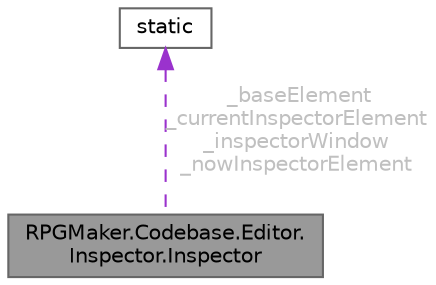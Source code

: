digraph "RPGMaker.Codebase.Editor.Inspector.Inspector"
{
 // LATEX_PDF_SIZE
  bgcolor="transparent";
  edge [fontname=Helvetica,fontsize=10,labelfontname=Helvetica,labelfontsize=10];
  node [fontname=Helvetica,fontsize=10,shape=box,height=0.2,width=0.4];
  Node1 [id="Node000001",label="RPGMaker.Codebase.Editor.\lInspector.Inspector",height=0.2,width=0.4,color="gray40", fillcolor="grey60", style="filled", fontcolor="black",tooltip="データベースエディター用インスペクターウィンドウ."];
  Node2 -> Node1 [id="edge1_Node000001_Node000002",dir="back",color="darkorchid3",style="dashed",tooltip=" ",label=" _baseElement\n_currentInspectorElement\n_inspectorWindow\n_nowInspectorElement",fontcolor="grey" ];
  Node2 [id="Node000002",label="static",height=0.2,width=0.4,color="gray40", fillcolor="white", style="filled",tooltip=" "];
}
